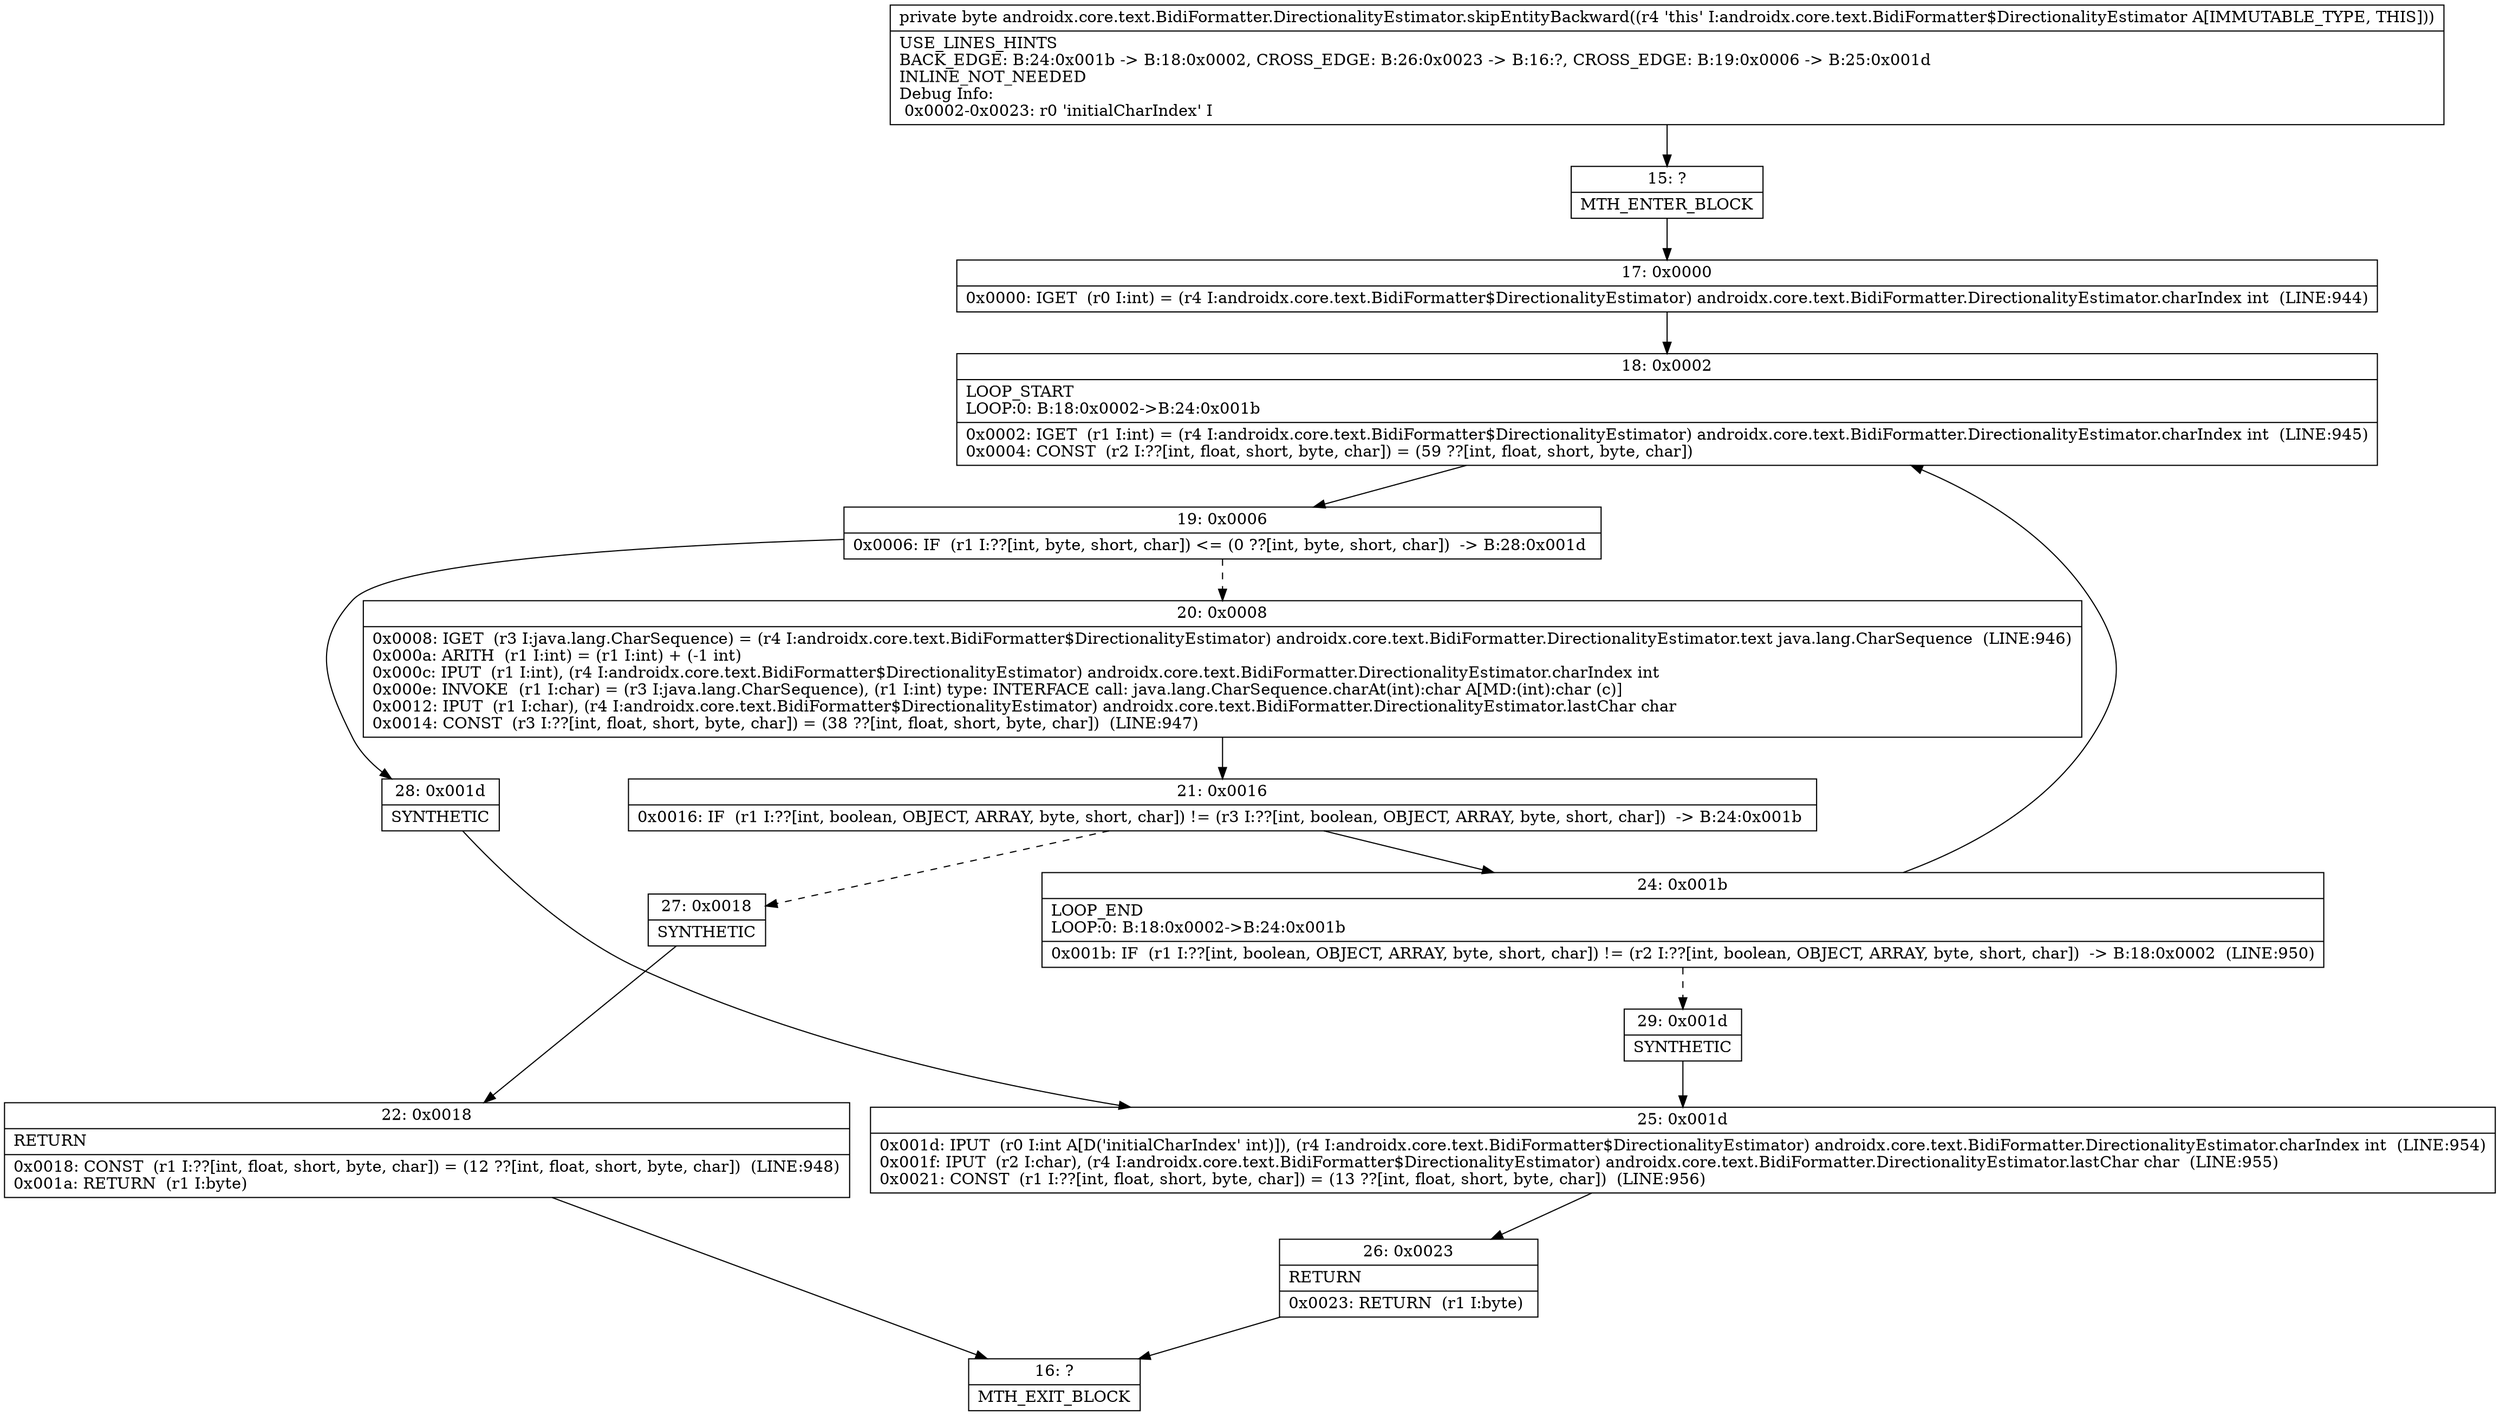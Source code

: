 digraph "CFG forandroidx.core.text.BidiFormatter.DirectionalityEstimator.skipEntityBackward()B" {
Node_15 [shape=record,label="{15\:\ ?|MTH_ENTER_BLOCK\l}"];
Node_17 [shape=record,label="{17\:\ 0x0000|0x0000: IGET  (r0 I:int) = (r4 I:androidx.core.text.BidiFormatter$DirectionalityEstimator) androidx.core.text.BidiFormatter.DirectionalityEstimator.charIndex int  (LINE:944)\l}"];
Node_18 [shape=record,label="{18\:\ 0x0002|LOOP_START\lLOOP:0: B:18:0x0002\-\>B:24:0x001b\l|0x0002: IGET  (r1 I:int) = (r4 I:androidx.core.text.BidiFormatter$DirectionalityEstimator) androidx.core.text.BidiFormatter.DirectionalityEstimator.charIndex int  (LINE:945)\l0x0004: CONST  (r2 I:??[int, float, short, byte, char]) = (59 ??[int, float, short, byte, char]) \l}"];
Node_19 [shape=record,label="{19\:\ 0x0006|0x0006: IF  (r1 I:??[int, byte, short, char]) \<= (0 ??[int, byte, short, char])  \-\> B:28:0x001d \l}"];
Node_20 [shape=record,label="{20\:\ 0x0008|0x0008: IGET  (r3 I:java.lang.CharSequence) = (r4 I:androidx.core.text.BidiFormatter$DirectionalityEstimator) androidx.core.text.BidiFormatter.DirectionalityEstimator.text java.lang.CharSequence  (LINE:946)\l0x000a: ARITH  (r1 I:int) = (r1 I:int) + (\-1 int) \l0x000c: IPUT  (r1 I:int), (r4 I:androidx.core.text.BidiFormatter$DirectionalityEstimator) androidx.core.text.BidiFormatter.DirectionalityEstimator.charIndex int \l0x000e: INVOKE  (r1 I:char) = (r3 I:java.lang.CharSequence), (r1 I:int) type: INTERFACE call: java.lang.CharSequence.charAt(int):char A[MD:(int):char (c)]\l0x0012: IPUT  (r1 I:char), (r4 I:androidx.core.text.BidiFormatter$DirectionalityEstimator) androidx.core.text.BidiFormatter.DirectionalityEstimator.lastChar char \l0x0014: CONST  (r3 I:??[int, float, short, byte, char]) = (38 ??[int, float, short, byte, char])  (LINE:947)\l}"];
Node_21 [shape=record,label="{21\:\ 0x0016|0x0016: IF  (r1 I:??[int, boolean, OBJECT, ARRAY, byte, short, char]) != (r3 I:??[int, boolean, OBJECT, ARRAY, byte, short, char])  \-\> B:24:0x001b \l}"];
Node_24 [shape=record,label="{24\:\ 0x001b|LOOP_END\lLOOP:0: B:18:0x0002\-\>B:24:0x001b\l|0x001b: IF  (r1 I:??[int, boolean, OBJECT, ARRAY, byte, short, char]) != (r2 I:??[int, boolean, OBJECT, ARRAY, byte, short, char])  \-\> B:18:0x0002  (LINE:950)\l}"];
Node_29 [shape=record,label="{29\:\ 0x001d|SYNTHETIC\l}"];
Node_25 [shape=record,label="{25\:\ 0x001d|0x001d: IPUT  (r0 I:int A[D('initialCharIndex' int)]), (r4 I:androidx.core.text.BidiFormatter$DirectionalityEstimator) androidx.core.text.BidiFormatter.DirectionalityEstimator.charIndex int  (LINE:954)\l0x001f: IPUT  (r2 I:char), (r4 I:androidx.core.text.BidiFormatter$DirectionalityEstimator) androidx.core.text.BidiFormatter.DirectionalityEstimator.lastChar char  (LINE:955)\l0x0021: CONST  (r1 I:??[int, float, short, byte, char]) = (13 ??[int, float, short, byte, char])  (LINE:956)\l}"];
Node_26 [shape=record,label="{26\:\ 0x0023|RETURN\l|0x0023: RETURN  (r1 I:byte) \l}"];
Node_16 [shape=record,label="{16\:\ ?|MTH_EXIT_BLOCK\l}"];
Node_27 [shape=record,label="{27\:\ 0x0018|SYNTHETIC\l}"];
Node_22 [shape=record,label="{22\:\ 0x0018|RETURN\l|0x0018: CONST  (r1 I:??[int, float, short, byte, char]) = (12 ??[int, float, short, byte, char])  (LINE:948)\l0x001a: RETURN  (r1 I:byte) \l}"];
Node_28 [shape=record,label="{28\:\ 0x001d|SYNTHETIC\l}"];
MethodNode[shape=record,label="{private byte androidx.core.text.BidiFormatter.DirectionalityEstimator.skipEntityBackward((r4 'this' I:androidx.core.text.BidiFormatter$DirectionalityEstimator A[IMMUTABLE_TYPE, THIS]))  | USE_LINES_HINTS\lBACK_EDGE: B:24:0x001b \-\> B:18:0x0002, CROSS_EDGE: B:26:0x0023 \-\> B:16:?, CROSS_EDGE: B:19:0x0006 \-\> B:25:0x001d\lINLINE_NOT_NEEDED\lDebug Info:\l  0x0002\-0x0023: r0 'initialCharIndex' I\l}"];
MethodNode -> Node_15;Node_15 -> Node_17;
Node_17 -> Node_18;
Node_18 -> Node_19;
Node_19 -> Node_20[style=dashed];
Node_19 -> Node_28;
Node_20 -> Node_21;
Node_21 -> Node_24;
Node_21 -> Node_27[style=dashed];
Node_24 -> Node_18;
Node_24 -> Node_29[style=dashed];
Node_29 -> Node_25;
Node_25 -> Node_26;
Node_26 -> Node_16;
Node_27 -> Node_22;
Node_22 -> Node_16;
Node_28 -> Node_25;
}

